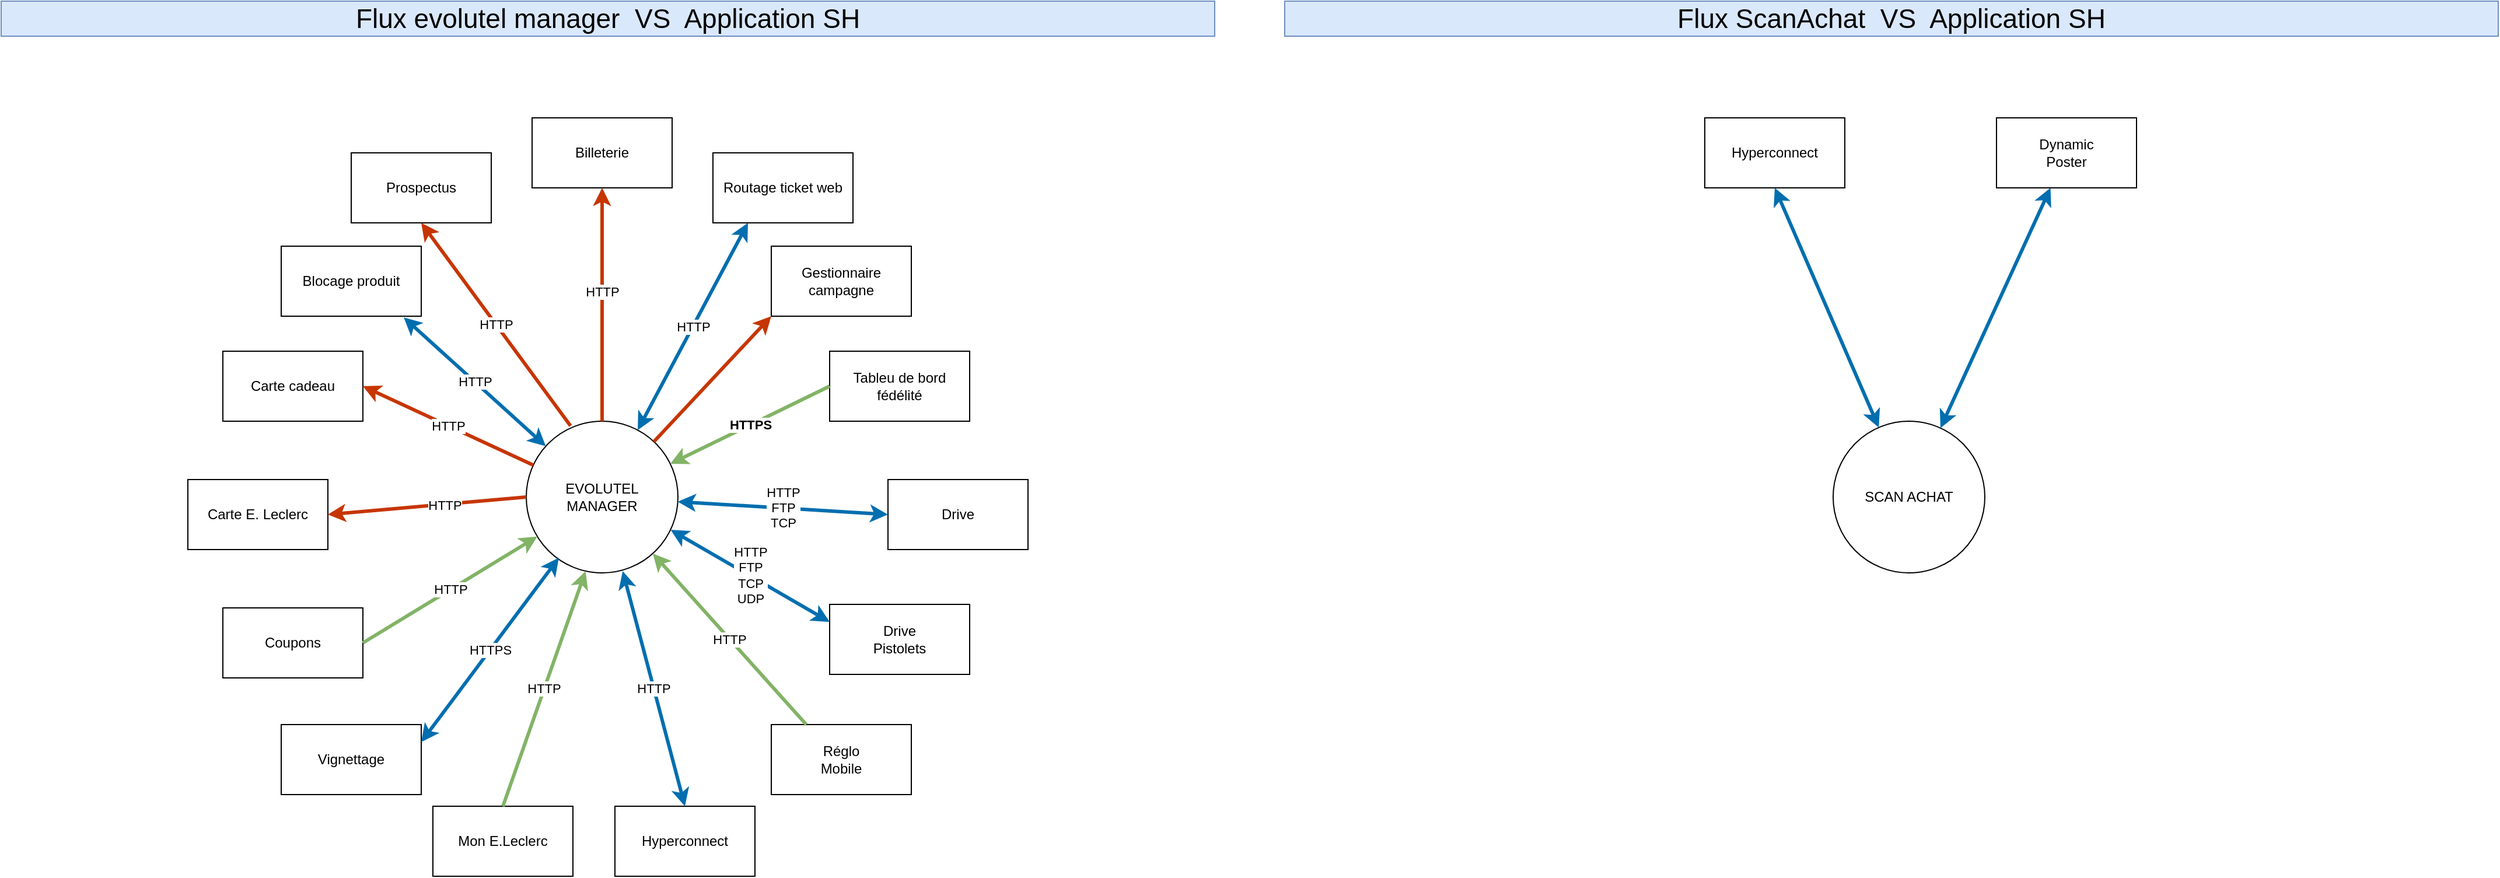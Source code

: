 <mxfile version="14.6.3" type="github" pages="5">
  <diagram name="Gobal" id="42789a77-a242-8287-6e28-9cd8cfd52e62">
    <mxGraphModel dx="1564" dy="2330" grid="1" gridSize="10" guides="1" tooltips="1" connect="1" arrows="1" fold="1" page="1" pageScale="1" pageWidth="1100" pageHeight="850" background="#ffffff" math="0" shadow="0">
      <root>
        <mxCell id="0" />
        <mxCell id="1" parent="0" />
        <mxCell id="cjUqeVApk2GWS8ht3CH_-1" value="Blocage produit" style="rounded=0;whiteSpace=wrap;html=1;" parent="1" vertex="1">
          <mxGeometry x="270" y="-600" width="120" height="60" as="geometry" />
        </mxCell>
        <mxCell id="cjUqeVApk2GWS8ht3CH_-2" value="Prospectus" style="rounded=0;whiteSpace=wrap;html=1;" parent="1" vertex="1">
          <mxGeometry x="330" y="-680" width="120" height="60" as="geometry" />
        </mxCell>
        <mxCell id="cjUqeVApk2GWS8ht3CH_-4" value="Tableu de bord&lt;br&gt;fédélité" style="rounded=0;whiteSpace=wrap;html=1;" parent="1" vertex="1">
          <mxGeometry x="740" y="-510" width="120" height="60" as="geometry" />
        </mxCell>
        <mxCell id="cjUqeVApk2GWS8ht3CH_-5" value="Coupons" style="rounded=0;whiteSpace=wrap;html=1;" parent="1" vertex="1">
          <mxGeometry x="220" y="-290" width="120" height="60" as="geometry" />
        </mxCell>
        <mxCell id="cjUqeVApk2GWS8ht3CH_-6" value="Drive" style="rounded=0;whiteSpace=wrap;html=1;" parent="1" vertex="1">
          <mxGeometry x="790" y="-400" width="120" height="60" as="geometry" />
        </mxCell>
        <mxCell id="cjUqeVApk2GWS8ht3CH_-7" value="Drive&lt;br&gt;Pistolets" style="rounded=0;whiteSpace=wrap;html=1;" parent="1" vertex="1">
          <mxGeometry x="740" y="-293" width="120" height="60" as="geometry" />
        </mxCell>
        <mxCell id="cjUqeVApk2GWS8ht3CH_-8" value="Mon E.Leclerc" style="rounded=0;whiteSpace=wrap;html=1;" parent="1" vertex="1">
          <mxGeometry x="400" y="-120" width="120" height="60" as="geometry" />
        </mxCell>
        <mxCell id="cjUqeVApk2GWS8ht3CH_-9" value="Carte cadeau" style="rounded=0;whiteSpace=wrap;html=1;" parent="1" vertex="1">
          <mxGeometry x="220" y="-510" width="120" height="60" as="geometry" />
        </mxCell>
        <mxCell id="cjUqeVApk2GWS8ht3CH_-10" value="Carte E. Leclerc" style="rounded=0;whiteSpace=wrap;html=1;" parent="1" vertex="1">
          <mxGeometry x="190" y="-400" width="120" height="60" as="geometry" />
        </mxCell>
        <mxCell id="cjUqeVApk2GWS8ht3CH_-12" value="Hyperconnect" style="rounded=0;whiteSpace=wrap;html=1;" parent="1" vertex="1">
          <mxGeometry x="556" y="-120" width="120" height="60" as="geometry" />
        </mxCell>
        <mxCell id="cjUqeVApk2GWS8ht3CH_-13" value="&lt;span&gt;Gestionnaire&lt;/span&gt;&lt;br&gt;&lt;span&gt;campagne&lt;/span&gt;" style="rounded=0;whiteSpace=wrap;html=1;" parent="1" vertex="1">
          <mxGeometry x="690" y="-600" width="120" height="60" as="geometry" />
        </mxCell>
        <mxCell id="cjUqeVApk2GWS8ht3CH_-14" value="&lt;span&gt;Réglo&lt;/span&gt;&lt;br&gt;&lt;span&gt;Mobile&lt;/span&gt;" style="rounded=0;whiteSpace=wrap;html=1;" parent="1" vertex="1">
          <mxGeometry x="690" y="-190" width="120" height="60" as="geometry" />
        </mxCell>
        <mxCell id="cjUqeVApk2GWS8ht3CH_-15" value="EVOLUTEL&lt;br&gt;MANAGER" style="ellipse;whiteSpace=wrap;html=1;aspect=fixed;" parent="1" vertex="1">
          <mxGeometry x="480" y="-450" width="130" height="130" as="geometry" />
        </mxCell>
        <mxCell id="cjUqeVApk2GWS8ht3CH_-18" value="Vignettage" style="rounded=0;whiteSpace=wrap;html=1;" parent="1" vertex="1">
          <mxGeometry x="270" y="-190" width="120" height="60" as="geometry" />
        </mxCell>
        <mxCell id="cjUqeVApk2GWS8ht3CH_-19" value="HTTP" style="endArrow=classic;startArrow=classic;html=1;entryX=0.875;entryY=1.017;entryDx=0;entryDy=0;entryPerimeter=0;jumpSize=6;strokeWidth=3;fillColor=#1ba1e2;strokeColor=#006EAF;" parent="1" source="cjUqeVApk2GWS8ht3CH_-15" target="cjUqeVApk2GWS8ht3CH_-1" edge="1">
          <mxGeometry width="50" height="50" relative="1" as="geometry">
            <mxPoint x="470" y="-440" as="sourcePoint" />
            <mxPoint x="520" y="-490" as="targetPoint" />
          </mxGeometry>
        </mxCell>
        <UserObject label="HTTP" link="data:page/id,YdfyU1ekPT_jXg1x4PKi" id="cjUqeVApk2GWS8ht3CH_-20">
          <mxCell style="endArrow=classic;html=1;entryX=0.5;entryY=1;entryDx=0;entryDy=0;fillColor=#fa6800;strokeColor=#C73500;strokeWidth=3;exitX=0.292;exitY=0.031;exitDx=0;exitDy=0;exitPerimeter=0;" parent="1" source="cjUqeVApk2GWS8ht3CH_-15" target="cjUqeVApk2GWS8ht3CH_-2" edge="1">
            <mxGeometry width="50" height="50" relative="1" as="geometry">
              <mxPoint x="510" y="-430" as="sourcePoint" />
              <mxPoint x="590" y="-470" as="targetPoint" />
            </mxGeometry>
          </mxCell>
        </UserObject>
        <mxCell id="cjUqeVApk2GWS8ht3CH_-21" value="HTTP" style="endArrow=classic;html=1;entryX=1;entryY=0.5;entryDx=0;entryDy=0;fillColor=#fa6800;strokeColor=#C73500;strokeWidth=3;" parent="1" source="cjUqeVApk2GWS8ht3CH_-15" target="cjUqeVApk2GWS8ht3CH_-9" edge="1">
          <mxGeometry width="50" height="50" relative="1" as="geometry">
            <mxPoint x="490" y="-260" as="sourcePoint" />
            <mxPoint x="540" y="-310" as="targetPoint" />
          </mxGeometry>
        </mxCell>
        <mxCell id="cjUqeVApk2GWS8ht3CH_-23" value="" style="endArrow=classic;html=1;entryX=1;entryY=0.5;entryDx=0;entryDy=0;exitX=0;exitY=0.5;exitDx=0;exitDy=0;fillColor=#fa6800;strokeColor=#C73500;strokeWidth=3;" parent="1" source="cjUqeVApk2GWS8ht3CH_-15" target="cjUqeVApk2GWS8ht3CH_-10" edge="1">
          <mxGeometry width="50" height="50" relative="1" as="geometry">
            <mxPoint x="450" y="-290" as="sourcePoint" />
            <mxPoint x="350" y="-380" as="targetPoint" />
          </mxGeometry>
        </mxCell>
        <mxCell id="MgCRQ_QrKGsALLO4jZwV-1" value="HTTP" style="edgeLabel;html=1;align=center;verticalAlign=middle;resizable=0;points=[];" parent="cjUqeVApk2GWS8ht3CH_-23" vertex="1" connectable="0">
          <mxGeometry x="-0.172" y="1" relative="1" as="geometry">
            <mxPoint as="offset" />
          </mxGeometry>
        </mxCell>
        <mxCell id="cjUqeVApk2GWS8ht3CH_-25" value="SCAN ACHAT" style="ellipse;whiteSpace=wrap;html=1;aspect=fixed;" parent="1" vertex="1">
          <mxGeometry x="1600" y="-450" width="130" height="130" as="geometry" />
        </mxCell>
        <mxCell id="cjUqeVApk2GWS8ht3CH_-26" value="" style="endArrow=classic;startArrow=classic;html=1;fillColor=#1ba1e2;strokeColor=#006EAF;strokeWidth=3;" parent="1" source="cjUqeVApk2GWS8ht3CH_-25" target="cjUqeVApk2GWS8ht3CH_-27" edge="1">
          <mxGeometry width="50" height="50" relative="1" as="geometry">
            <mxPoint x="1715" y="-270" as="sourcePoint" />
            <mxPoint x="1765" y="-320" as="targetPoint" />
          </mxGeometry>
        </mxCell>
        <mxCell id="cjUqeVApk2GWS8ht3CH_-27" value="Dynamic&lt;br&gt;Poster" style="rounded=0;whiteSpace=wrap;html=1;" parent="1" vertex="1">
          <mxGeometry x="1740" y="-710" width="120" height="60" as="geometry" />
        </mxCell>
        <mxCell id="cjUqeVApk2GWS8ht3CH_-28" value="HTTP" style="endArrow=classic;html=1;exitX=1;exitY=0.5;exitDx=0;exitDy=0;fillColor=#d5e8d4;strokeColor=#82b366;strokeWidth=3;" parent="1" source="cjUqeVApk2GWS8ht3CH_-5" target="cjUqeVApk2GWS8ht3CH_-15" edge="1">
          <mxGeometry width="50" height="50" relative="1" as="geometry">
            <mxPoint x="490" y="-260" as="sourcePoint" />
            <mxPoint x="540" y="-310" as="targetPoint" />
          </mxGeometry>
        </mxCell>
        <UserObject label="HTTP&lt;br&gt;FTP&lt;br&gt;TCP" link="data:page/id,6Y2IepYYaJpb-mFtjDg2" id="cjUqeVApk2GWS8ht3CH_-29">
          <mxCell style="endArrow=classic;startArrow=classic;html=1;entryX=0;entryY=0.5;entryDx=0;entryDy=0;jumpSize=6;strokeWidth=3;fillColor=#1ba1e2;strokeColor=#006EAF;" parent="1" source="cjUqeVApk2GWS8ht3CH_-15" target="cjUqeVApk2GWS8ht3CH_-6" edge="1">
            <mxGeometry width="50" height="50" relative="1" as="geometry">
              <mxPoint x="490" y="-260" as="sourcePoint" />
              <mxPoint x="540" y="-310" as="targetPoint" />
            </mxGeometry>
          </mxCell>
        </UserObject>
        <mxCell id="cjUqeVApk2GWS8ht3CH_-30" value="" style="endArrow=classic;html=1;entryX=0;entryY=1;entryDx=0;entryDy=0;fillColor=#fa6800;strokeColor=#C73500;strokeWidth=3;" parent="1" source="cjUqeVApk2GWS8ht3CH_-15" target="cjUqeVApk2GWS8ht3CH_-13" edge="1">
          <mxGeometry width="50" height="50" relative="1" as="geometry">
            <mxPoint x="490" y="-260" as="sourcePoint" />
            <mxPoint x="540" y="-310" as="targetPoint" />
          </mxGeometry>
        </mxCell>
        <mxCell id="cjUqeVApk2GWS8ht3CH_-32" value="HTTP" style="endArrow=classic;html=1;exitX=0.5;exitY=0;exitDx=0;exitDy=0;fillColor=#d5e8d4;strokeColor=#82b366;strokeWidth=3;entryX=0.391;entryY=0.988;entryDx=0;entryDy=0;entryPerimeter=0;" parent="1" source="cjUqeVApk2GWS8ht3CH_-8" target="cjUqeVApk2GWS8ht3CH_-15" edge="1">
          <mxGeometry width="50" height="50" relative="1" as="geometry">
            <mxPoint x="480" y="-130" as="sourcePoint" />
            <mxPoint x="540" y="-293" as="targetPoint" />
          </mxGeometry>
        </mxCell>
        <mxCell id="cjUqeVApk2GWS8ht3CH_-33" value="Routage ticket web" style="rounded=0;whiteSpace=wrap;html=1;" parent="1" vertex="1">
          <mxGeometry x="640" y="-680" width="120" height="60" as="geometry" />
        </mxCell>
        <mxCell id="cjUqeVApk2GWS8ht3CH_-34" value="HTTP" style="endArrow=classic;startArrow=classic;html=1;entryX=0.636;entryY=0.988;entryDx=0;entryDy=0;exitX=0.5;exitY=0;exitDx=0;exitDy=0;jumpSize=6;strokeWidth=3;fillColor=#1ba1e2;strokeColor=#006EAF;entryPerimeter=0;" parent="1" source="cjUqeVApk2GWS8ht3CH_-12" target="cjUqeVApk2GWS8ht3CH_-15" edge="1">
          <mxGeometry width="50" height="50" relative="1" as="geometry">
            <mxPoint x="490" y="-260" as="sourcePoint" />
            <mxPoint x="540" y="-310" as="targetPoint" />
          </mxGeometry>
        </mxCell>
        <mxCell id="cjUqeVApk2GWS8ht3CH_-35" value="Hyperconnect" style="rounded=0;whiteSpace=wrap;html=1;" parent="1" vertex="1">
          <mxGeometry x="1490" y="-710" width="120" height="60" as="geometry" />
        </mxCell>
        <mxCell id="cjUqeVApk2GWS8ht3CH_-36" value="" style="endArrow=classic;startArrow=classic;html=1;entryX=0.5;entryY=1;entryDx=0;entryDy=0;fillColor=#1ba1e2;strokeColor=#006EAF;strokeWidth=3;" parent="1" source="cjUqeVApk2GWS8ht3CH_-25" target="cjUqeVApk2GWS8ht3CH_-35" edge="1">
          <mxGeometry width="50" height="50" relative="1" as="geometry">
            <mxPoint x="830" y="-340" as="sourcePoint" />
            <mxPoint x="880" y="-390" as="targetPoint" />
          </mxGeometry>
        </mxCell>
        <mxCell id="cjUqeVApk2GWS8ht3CH_-37" value="HTTP" style="endArrow=classic;html=1;exitX=0.25;exitY=0;exitDx=0;exitDy=0;fillColor=#d5e8d4;strokeColor=#82b366;strokeWidth=3;" parent="1" source="cjUqeVApk2GWS8ht3CH_-14" target="cjUqeVApk2GWS8ht3CH_-15" edge="1">
          <mxGeometry width="50" height="50" relative="1" as="geometry">
            <mxPoint x="490" y="-260" as="sourcePoint" />
            <mxPoint x="540" y="-310" as="targetPoint" />
          </mxGeometry>
        </mxCell>
        <mxCell id="cjUqeVApk2GWS8ht3CH_-38" value="HTTP" style="endArrow=classic;startArrow=classic;html=1;entryX=0.25;entryY=1;entryDx=0;entryDy=0;jumpSize=6;strokeWidth=3;fillColor=#1ba1e2;strokeColor=#006EAF;" parent="1" source="cjUqeVApk2GWS8ht3CH_-15" target="cjUqeVApk2GWS8ht3CH_-33" edge="1">
          <mxGeometry width="50" height="50" relative="1" as="geometry">
            <mxPoint x="490" y="-260" as="sourcePoint" />
            <mxPoint x="540" y="-310" as="targetPoint" />
          </mxGeometry>
        </mxCell>
        <mxCell id="cjUqeVApk2GWS8ht3CH_-39" value="&lt;b&gt;HTTPS&lt;/b&gt;" style="endArrow=classic;html=1;exitX=0;exitY=0.5;exitDx=0;exitDy=0;fillColor=#d5e8d4;strokeColor=#82b366;strokeWidth=3;" parent="1" source="cjUqeVApk2GWS8ht3CH_-4" target="cjUqeVApk2GWS8ht3CH_-15" edge="1">
          <mxGeometry width="50" height="50" relative="1" as="geometry">
            <mxPoint x="490" y="-260" as="sourcePoint" />
            <mxPoint x="540" y="-310" as="targetPoint" />
          </mxGeometry>
        </mxCell>
        <mxCell id="cjUqeVApk2GWS8ht3CH_-40" value="HTTPS" style="endArrow=classic;startArrow=classic;html=1;entryX=0.215;entryY=0.9;entryDx=0;entryDy=0;entryPerimeter=0;exitX=1;exitY=0.25;exitDx=0;exitDy=0;jumpSize=6;strokeWidth=3;fillColor=#1ba1e2;strokeColor=#006EAF;" parent="1" source="cjUqeVApk2GWS8ht3CH_-18" target="cjUqeVApk2GWS8ht3CH_-15" edge="1">
          <mxGeometry width="50" height="50" relative="1" as="geometry">
            <mxPoint x="380" y="-190" as="sourcePoint" />
            <mxPoint x="430" y="-240" as="targetPoint" />
          </mxGeometry>
        </mxCell>
        <mxCell id="WqXoFcMLrDLtS9n8bnBN-1" value="Billeterie" style="rounded=0;whiteSpace=wrap;html=1;" parent="1" vertex="1">
          <mxGeometry x="485" y="-710" width="120" height="60" as="geometry" />
        </mxCell>
        <mxCell id="d8QMvgP-kERJFUEV_VHJ-1" value="HTTP&lt;br&gt;FTP&lt;br&gt;TCP&lt;br&gt;UDP" style="endArrow=classic;startArrow=classic;html=1;entryX=0;entryY=0.25;entryDx=0;entryDy=0;jumpSize=6;strokeWidth=3;fillColor=#1ba1e2;strokeColor=#006EAF;exitX=0.952;exitY=0.716;exitDx=0;exitDy=0;exitPerimeter=0;" parent="1" source="cjUqeVApk2GWS8ht3CH_-15" target="cjUqeVApk2GWS8ht3CH_-7" edge="1">
          <mxGeometry width="50" height="50" relative="1" as="geometry">
            <mxPoint x="619.892" y="-371.256" as="sourcePoint" />
            <mxPoint x="800" y="-360" as="targetPoint" />
          </mxGeometry>
        </mxCell>
        <mxCell id="uPvuO11_hCRIIVHD5bkV-3" value="" style="endArrow=classic;html=1;entryX=0.5;entryY=1;entryDx=0;entryDy=0;exitX=0.5;exitY=0;exitDx=0;exitDy=0;fillColor=#fa6800;strokeColor=#C73500;strokeWidth=3;" parent="1" source="cjUqeVApk2GWS8ht3CH_-15" target="WqXoFcMLrDLtS9n8bnBN-1" edge="1">
          <mxGeometry width="50" height="50" relative="1" as="geometry">
            <mxPoint x="570.0" y="-510" as="sourcePoint" />
            <mxPoint x="400" y="-495" as="targetPoint" />
          </mxGeometry>
        </mxCell>
        <mxCell id="uPvuO11_hCRIIVHD5bkV-4" value="HTTP" style="edgeLabel;html=1;align=center;verticalAlign=middle;resizable=0;points=[];" parent="uPvuO11_hCRIIVHD5bkV-3" vertex="1" connectable="0">
          <mxGeometry x="-0.172" y="1" relative="1" as="geometry">
            <mxPoint x="1" y="-28" as="offset" />
          </mxGeometry>
        </mxCell>
        <mxCell id="nSxABiOykxPR7TRRasl--1" value="Flux evolutel manager&amp;nbsp; VS&amp;nbsp; Application SH" style="rounded=0;whiteSpace=wrap;html=1;fillColor=#dae8fc;strokeColor=#6c8ebf;fontSize=23;" parent="1" vertex="1">
          <mxGeometry x="30" y="-810" width="1040" height="30" as="geometry" />
        </mxCell>
        <mxCell id="nSxABiOykxPR7TRRasl--2" value="Flux ScanAchat&amp;nbsp; VS&amp;nbsp; Application SH" style="rounded=0;whiteSpace=wrap;html=1;fillColor=#dae8fc;strokeColor=#6c8ebf;fontSize=23;" parent="1" vertex="1">
          <mxGeometry x="1130" y="-810" width="1040" height="30" as="geometry" />
        </mxCell>
      </root>
    </mxGraphModel>
  </diagram>
  <diagram id="6Y2IepYYaJpb-mFtjDg2" name="EVOMAN-Drive">
    <mxGraphModel dx="1117" dy="1884" grid="1" gridSize="10" guides="1" tooltips="1" connect="1" arrows="1" fold="1" page="1" pageScale="1" pageWidth="1169" pageHeight="827" math="0" shadow="0">
      <root>
        <mxCell id="P7PNoElViBj6p58eGYHZ-0" />
        <mxCell id="P7PNoElViBj6p58eGYHZ-1" parent="P7PNoElViBj6p58eGYHZ-0" />
        <mxCell id="BB9pNqMXX_WoXymn9vy_-0" value="PANAREA" style="rounded=0;whiteSpace=wrap;html=1;align=left;verticalAlign=top;fillColor=#fff2cc;strokeColor=#d6b656;" parent="P7PNoElViBj6p58eGYHZ-1" vertex="1">
          <mxGeometry x="30" y="-730" width="1110" height="117" as="geometry" />
        </mxCell>
        <mxCell id="BB9pNqMXX_WoXymn9vy_-1" value="EVOLUTEL MANAGER" style="rounded=0;whiteSpace=wrap;html=1;verticalAlign=bottom;align=left;fillColor=#d5e8d4;strokeColor=#82b366;" parent="P7PNoElViBj6p58eGYHZ-1" vertex="1">
          <mxGeometry x="30" y="-450" width="1110" height="140" as="geometry" />
        </mxCell>
        <mxCell id="BB9pNqMXX_WoXymn9vy_-3" value="EVOMAN &amp;lt;==&amp;gt; Drive" style="rounded=0;whiteSpace=wrap;html=1;fillColor=#dae8fc;strokeColor=#6c8ebf;" parent="P7PNoElViBj6p58eGYHZ-1" vertex="1">
          <mxGeometry x="30" y="-810" width="1110" height="30" as="geometry" />
        </mxCell>
        <mxCell id="BB9pNqMXX_WoXymn9vy_-4" value="Http 7019&lt;br&gt;Récupération données carte fidélité&lt;br&gt;(Soldes des cumuls locaux)" style="endArrow=classic;html=1;strokeWidth=3;entryX=0.381;entryY=-0.017;entryDx=0;entryDy=0;entryPerimeter=0;exitX=0.955;exitY=1;exitDx=0;exitDy=0;exitPerimeter=0;" parent="P7PNoElViBj6p58eGYHZ-1" edge="1">
          <mxGeometry x="-0.369" y="9" width="50" height="50" relative="1" as="geometry">
            <mxPoint x="849.4" y="-630" as="sourcePoint" />
            <mxPoint x="849.97" y="-421.02" as="targetPoint" />
            <mxPoint as="offset" />
          </mxGeometry>
        </mxCell>
        <mxCell id="uTbzS9QQslVWUcKv1aM8-0" value="Services applicatifs" style="rounded=1;whiteSpace=wrap;html=1;align=center;" parent="P7PNoElViBj6p58eGYHZ-1" vertex="1">
          <mxGeometry x="90" y="-420" width="330" height="60" as="geometry" />
        </mxCell>
        <mxCell id="AcMeh0lvonfxq2-QzB9D-0" value="FTP 21&lt;br&gt;Exportation fichiers &lt;br&gt;assortiments" style="endArrow=classic;html=1;strokeWidth=3;entryX=0.5;entryY=0;entryDx=0;entryDy=0;" parent="P7PNoElViBj6p58eGYHZ-1" edge="1">
          <mxGeometry x="0.318" width="50" height="50" relative="1" as="geometry">
            <mxPoint x="547" y="-628" as="sourcePoint" />
            <mxPoint x="547" y="-420" as="targetPoint" />
            <mxPoint as="offset" />
          </mxGeometry>
        </mxCell>
        <mxCell id="AcMeh0lvonfxq2-QzB9D-2" value="TCP 1008&lt;br&gt;Exportation&amp;nbsp;&lt;br&gt;tickets à consolider" style="endArrow=classic;html=1;strokeWidth=3;" parent="P7PNoElViBj6p58eGYHZ-1" edge="1">
          <mxGeometry x="-0.339" y="-3" width="50" height="50" relative="1" as="geometry">
            <mxPoint x="208.5" y="-635" as="sourcePoint" />
            <mxPoint x="208.98" y="-420" as="targetPoint" />
            <mxPoint as="offset" />
          </mxGeometry>
        </mxCell>
        <mxCell id="AcMeh0lvonfxq2-QzB9D-3" value="TCP 1008&lt;br&gt;Réplication POS" style="endArrow=classic;html=1;strokeWidth=3;" parent="P7PNoElViBj6p58eGYHZ-1" edge="1">
          <mxGeometry x="0.343" y="-1" width="50" height="50" relative="1" as="geometry">
            <mxPoint x="290.5" y="-635" as="sourcePoint" />
            <mxPoint x="290.5" y="-422" as="targetPoint" />
            <mxPoint as="offset" />
          </mxGeometry>
        </mxCell>
        <mxCell id="BB9pNqMXX_WoXymn9vy_-6" value="SGBD&amp;nbsp;&lt;span&gt;MD*&lt;br&gt;&lt;/span&gt;DRIVE TRAITEMENT" style="rounded=1;whiteSpace=wrap;html=1;align=center;" parent="P7PNoElViBj6p58eGYHZ-1" vertex="1">
          <mxGeometry x="50" y="-690" width="880" height="60" as="geometry" />
        </mxCell>
        <mxCell id="5MegrP7S5qQtaMshxKmQ-1" value="SGBD&amp;nbsp;&lt;span&gt;MGT&lt;br&gt;&lt;/span&gt;DRIVE" style="rounded=1;whiteSpace=wrap;html=1;align=center;" parent="P7PNoElViBj6p58eGYHZ-1" vertex="1">
          <mxGeometry x="970" y="-690" width="140" height="60" as="geometry" />
        </mxCell>
        <mxCell id="5MegrP7S5qQtaMshxKmQ-2" value="TCP 7014&lt;br&gt;Envoi de message &lt;br&gt;push au portail" style="endArrow=classic;html=1;strokeWidth=3;" parent="P7PNoElViBj6p58eGYHZ-1" edge="1">
          <mxGeometry x="0.343" y="-1" width="50" height="50" relative="1" as="geometry">
            <mxPoint x="1039" y="-630" as="sourcePoint" />
            <mxPoint x="1039" y="-417" as="targetPoint" />
            <mxPoint as="offset" />
          </mxGeometry>
        </mxCell>
        <mxCell id="5MegrP7S5qQtaMshxKmQ-3" value="FTP 20&lt;br&gt;FTP Control" style="endArrow=classic;html=1;strokeWidth=3;exitX=0.841;exitY=0.033;exitDx=0;exitDy=0;exitPerimeter=0;" parent="P7PNoElViBj6p58eGYHZ-1" edge="1">
          <mxGeometry x="0.434" width="50" height="50" relative="1" as="geometry">
            <mxPoint x="645.89" y="-418.02" as="sourcePoint" />
            <mxPoint x="646" y="-630" as="targetPoint" />
            <mxPoint y="-1" as="offset" />
          </mxGeometry>
        </mxCell>
        <mxCell id="5MegrP7S5qQtaMshxKmQ-4" value="Intranet WebAPI" style="rounded=1;whiteSpace=wrap;html=1;align=center;" parent="P7PNoElViBj6p58eGYHZ-1" vertex="1">
          <mxGeometry x="770" y="-420" width="350" height="60" as="geometry" />
        </mxCell>
        <mxCell id="_MxZC5hm-0GceDNNjknL-1" value="Services applicatifs" style="rounded=1;whiteSpace=wrap;html=1;align=center;" vertex="1" parent="P7PNoElViBj6p58eGYHZ-1">
          <mxGeometry x="440" y="-420" width="310" height="60" as="geometry" />
        </mxCell>
      </root>
    </mxGraphModel>
  </diagram>
  <diagram id="YdfyU1ekPT_jXg1x4PKi" name="EVOMAN-Prospectus">
    <mxGraphModel dx="1022" dy="1533" grid="1" gridSize="10" guides="1" tooltips="1" connect="1" arrows="1" fold="1" page="1" pageScale="1" pageWidth="1169" pageHeight="827" math="0" shadow="0">
      <root>
        <mxCell id="piz7WXBR5s2gl1tNJ_nh-0" />
        <mxCell id="piz7WXBR5s2gl1tNJ_nh-1" parent="piz7WXBR5s2gl1tNJ_nh-0" />
        <mxCell id="bNL38dug7IJ9PwPlVPA8-0" value="BIONI" style="rounded=0;whiteSpace=wrap;html=1;align=left;verticalAlign=top;" parent="piz7WXBR5s2gl1tNJ_nh-1" vertex="1">
          <mxGeometry x="60" y="-730" width="220" height="117" as="geometry" />
        </mxCell>
        <mxCell id="nBMwI2XKBR72Kw4rmZRW-1" value="EVOLUTEL MANAGER" style="rounded=0;whiteSpace=wrap;html=1;verticalAlign=bottom;align=left;" parent="piz7WXBR5s2gl1tNJ_nh-1" vertex="1">
          <mxGeometry x="30" y="-450" width="1110" height="140" as="geometry" />
        </mxCell>
        <mxCell id="nBMwI2XKBR72Kw4rmZRW-2" value="SGBD&lt;br&gt;BIONI-N001" style="ellipse;whiteSpace=wrap;html=1;" parent="piz7WXBR5s2gl1tNJ_nh-1" vertex="1">
          <mxGeometry x="110" y="-703" width="120" height="80" as="geometry" />
        </mxCell>
        <mxCell id="nBMwI2XKBR72Kw4rmZRW-3" value="Prospectus" style="rounded=0;whiteSpace=wrap;html=1;" parent="piz7WXBR5s2gl1tNJ_nh-1" vertex="1">
          <mxGeometry x="30" y="-810" width="1110" height="30" as="geometry" />
        </mxCell>
        <mxCell id="nBMwI2XKBR72Kw4rmZRW-4" value="Http&lt;br&gt;Récupération des prospectus &lt;br&gt;par le Kiosk" style="endArrow=classic;html=1;strokeWidth=3;" parent="piz7WXBR5s2gl1tNJ_nh-1" source="5DignP65wJc1-K_qdRmw-0" target="nBMwI2XKBR72Kw4rmZRW-2" edge="1">
          <mxGeometry width="50" height="50" relative="1" as="geometry">
            <mxPoint x="330" y="-570" as="sourcePoint" />
            <mxPoint x="380" y="-620" as="targetPoint" />
          </mxGeometry>
        </mxCell>
        <mxCell id="5DignP65wJc1-K_qdRmw-0" value="Services&lt;br&gt;Applicatifs" style="ellipse;whiteSpace=wrap;html=1;" parent="piz7WXBR5s2gl1tNJ_nh-1" vertex="1">
          <mxGeometry x="110" y="-440" width="120" height="80" as="geometry" />
        </mxCell>
      </root>
    </mxGraphModel>
  </diagram>
  <diagram id="aaZaYMJBjleXbrwLZoyh" name="EVOMAN-Blocage produit">
    <mxGraphModel dx="1022" dy="1533" grid="1" gridSize="10" guides="1" tooltips="1" connect="1" arrows="1" fold="1" page="1" pageScale="1" pageWidth="1169" pageHeight="827" math="0" shadow="0">
      <root>
        <mxCell id="RykjNJRXog3XL3GIuwE6-0" />
        <mxCell id="RykjNJRXog3XL3GIuwE6-1" parent="RykjNJRXog3XL3GIuwE6-0" />
        <mxCell id="FnQxHOIAw36WwaJKrpvX-0" value="" style="rounded=0;whiteSpace=wrap;html=1;align=left;verticalAlign=top;" parent="RykjNJRXog3XL3GIuwE6-1" vertex="1">
          <mxGeometry x="120" y="-700" width="350" height="220" as="geometry" />
        </mxCell>
        <mxCell id="FnQxHOIAw36WwaJKrpvX-1" value="EVOMAN1&lt;br&gt;EVO12-WEBAPI" style="rounded=0;whiteSpace=wrap;html=1;" parent="RykjNJRXog3XL3GIuwE6-1" vertex="1">
          <mxGeometry x="30" y="-280" width="610" height="140" as="geometry" />
        </mxCell>
        <mxCell id="FnQxHOIAw36WwaJKrpvX-2" value="SGBD" style="ellipse;whiteSpace=wrap;html=1;" parent="RykjNJRXog3XL3GIuwE6-1" vertex="1">
          <mxGeometry x="170" y="-570" width="270" height="80" as="geometry" />
        </mxCell>
        <mxCell id="FnQxHOIAw36WwaJKrpvX-3" value="Blocage produit" style="rounded=0;whiteSpace=wrap;html=1;" parent="RykjNJRXog3XL3GIuwE6-1" vertex="1">
          <mxGeometry x="20" y="-810" width="1120" height="30" as="geometry" />
        </mxCell>
        <mxCell id="FnQxHOIAw36WwaJKrpvX-4" value="Récupération ordre de rappel&lt;br&gt;+ PDF ou doucment" style="endArrow=classic;html=1;strokeWidth=3;exitX=0.698;exitY=0;exitDx=0;exitDy=0;exitPerimeter=0;" parent="RykjNJRXog3XL3GIuwE6-1" source="FnQxHOIAw36WwaJKrpvX-1" target="FnQxHOIAw36WwaJKrpvX-2" edge="1">
          <mxGeometry width="50" height="50" relative="1" as="geometry">
            <mxPoint x="440" y="-290" as="sourcePoint" />
            <mxPoint x="470" y="-390" as="targetPoint" />
          </mxGeometry>
        </mxCell>
        <mxCell id="FnQxHOIAw36WwaJKrpvX-5" value="Diffsuion des nouveaux&amp;nbsp;&lt;br&gt;ordres de rappels" style="endArrow=classic;html=1;strokeWidth=3;exitX=0.415;exitY=1.013;exitDx=0;exitDy=0;entryX=0.25;entryY=0;entryDx=0;entryDy=0;exitPerimeter=0;" parent="RykjNJRXog3XL3GIuwE6-1" source="FnQxHOIAw36WwaJKrpvX-2" target="FnQxHOIAw36WwaJKrpvX-1" edge="1">
          <mxGeometry width="50" height="50" relative="1" as="geometry">
            <mxPoint x="560" y="-610" as="sourcePoint" />
            <mxPoint x="610" y="-660" as="targetPoint" />
          </mxGeometry>
        </mxCell>
      </root>
    </mxGraphModel>
  </diagram>
  <diagram id="7xugq63zPVYLLtaZlk7-" name="SCANACHAT-DynamicPoster">
    <mxGraphModel dx="1022" dy="706" grid="1" gridSize="10" guides="1" tooltips="1" connect="1" arrows="1" fold="1" page="1" pageScale="1" pageWidth="1169" pageHeight="827" math="0" shadow="0">
      <root>
        <mxCell id="b-sExALxyC8tUw6z_0qy-0" />
        <mxCell id="b-sExALxyC8tUw6z_0qy-1" parent="b-sExALxyC8tUw6z_0qy-0" />
      </root>
    </mxGraphModel>
  </diagram>
</mxfile>
